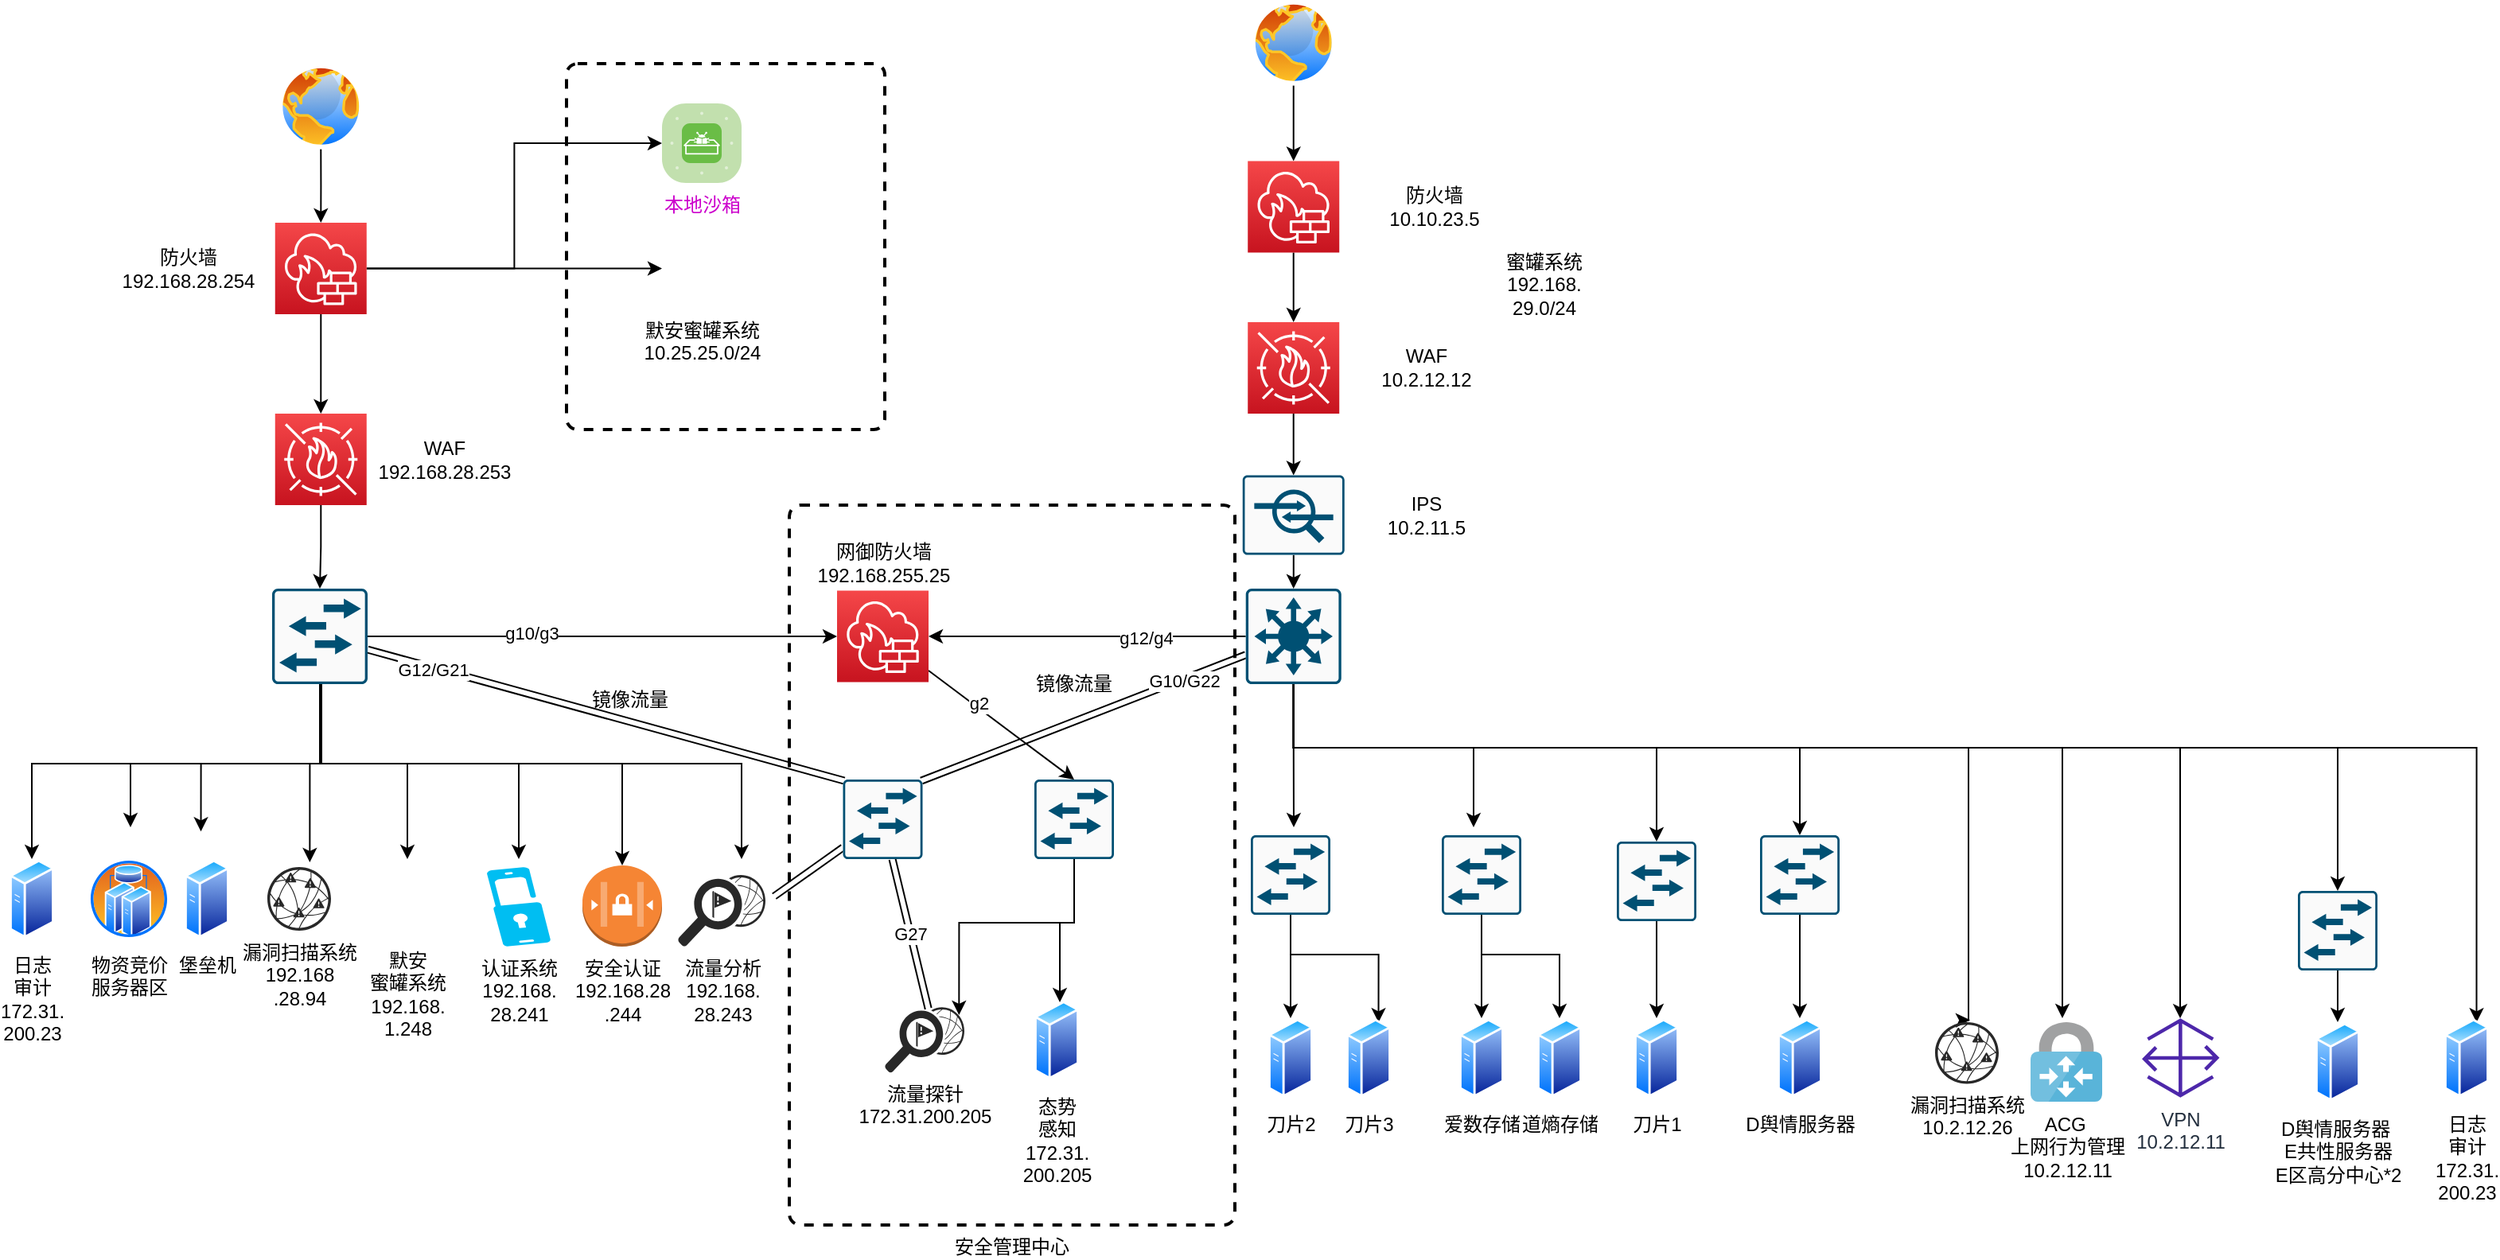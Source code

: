 <mxfile version="18.0.4" type="github">
  <diagram id="ZX8yhaNnNXxilhw2MOw4" name="第 1 页">
    <mxGraphModel dx="2382" dy="514" grid="1" gridSize="10" guides="1" tooltips="1" connect="1" arrows="1" fold="1" page="1" pageScale="1" pageWidth="1600" pageHeight="1200" math="0" shadow="0">
      <root>
        <mxCell id="0" />
        <mxCell id="1" parent="0" />
        <mxCell id="Z4pOC3aOLgc-PfVEDw18-8" value="" style="rounded=1;whiteSpace=wrap;html=1;absoluteArcSize=1;arcSize=14;strokeWidth=2;dashed=1;" parent="1" vertex="1">
          <mxGeometry x="310" y="40" width="200" height="230" as="geometry" />
        </mxCell>
        <mxCell id="oTXSzUvUBLDFdM7t8Bs3-25" value="镜像流量" style="whiteSpace=wrap;html=1;strokeColor=none;" parent="1" vertex="1">
          <mxGeometry x="290" y="410" width="120" height="60" as="geometry" />
        </mxCell>
        <mxCell id="oTXSzUvUBLDFdM7t8Bs3-48" value="安全管理中心" style="rounded=1;whiteSpace=wrap;html=1;absoluteArcSize=1;arcSize=14;strokeWidth=2;dashed=1;labelPosition=center;verticalLabelPosition=bottom;align=center;verticalAlign=top;" parent="1" vertex="1">
          <mxGeometry x="450" y="317.5" width="280" height="452.5" as="geometry" />
        </mxCell>
        <mxCell id="oTXSzUvUBLDFdM7t8Bs3-30" value="镜像流量" style="whiteSpace=wrap;html=1;strokeColor=none;" parent="1" vertex="1">
          <mxGeometry x="569" y="400" width="120" height="60" as="geometry" />
        </mxCell>
        <mxCell id="gMw5jwMjPF3woyE22f8x-15" style="edgeStyle=orthogonalEdgeStyle;rounded=0;orthogonalLoop=1;jettySize=auto;html=1;entryX=0.5;entryY=0;entryDx=0;entryDy=0;entryPerimeter=0;" parent="1" source="2Q-zk8KCzV1s33aKpGmj-2" target="2Q-zk8KCzV1s33aKpGmj-9" edge="1">
          <mxGeometry relative="1" as="geometry" />
        </mxCell>
        <mxCell id="2Q-zk8KCzV1s33aKpGmj-2" value="" style="aspect=fixed;perimeter=ellipsePerimeter;html=1;align=center;shadow=0;dashed=0;spacingTop=3;image;image=img/lib/active_directory/internet_globe.svg;" parent="1" vertex="1">
          <mxGeometry x="128.76" y="40" width="53.75" height="53.75" as="geometry" />
        </mxCell>
        <mxCell id="gMw5jwMjPF3woyE22f8x-16" style="edgeStyle=orthogonalEdgeStyle;rounded=0;orthogonalLoop=1;jettySize=auto;html=1;entryX=0.5;entryY=0;entryDx=0;entryDy=0;entryPerimeter=0;" parent="1" source="2Q-zk8KCzV1s33aKpGmj-9" target="2Q-zk8KCzV1s33aKpGmj-10" edge="1">
          <mxGeometry relative="1" as="geometry" />
        </mxCell>
        <mxCell id="Z4pOC3aOLgc-PfVEDw18-13" style="edgeStyle=orthogonalEdgeStyle;rounded=0;orthogonalLoop=1;jettySize=auto;html=1;" parent="1" source="2Q-zk8KCzV1s33aKpGmj-9" target="Z4pOC3aOLgc-PfVEDw18-3" edge="1">
          <mxGeometry relative="1" as="geometry" />
        </mxCell>
        <mxCell id="Z4pOC3aOLgc-PfVEDw18-14" style="edgeStyle=orthogonalEdgeStyle;rounded=0;orthogonalLoop=1;jettySize=auto;html=1;entryX=0;entryY=0.5;entryDx=0;entryDy=0;entryPerimeter=0;" parent="1" source="2Q-zk8KCzV1s33aKpGmj-9" target="Z4pOC3aOLgc-PfVEDw18-10" edge="1">
          <mxGeometry relative="1" as="geometry" />
        </mxCell>
        <mxCell id="2Q-zk8KCzV1s33aKpGmj-9" value="" style="sketch=0;points=[[0,0,0],[0.25,0,0],[0.5,0,0],[0.75,0,0],[1,0,0],[0,1,0],[0.25,1,0],[0.5,1,0],[0.75,1,0],[1,1,0],[0,0.25,0],[0,0.5,0],[0,0.75,0],[1,0.25,0],[1,0.5,0],[1,0.75,0]];outlineConnect=0;fontColor=#232F3E;gradientColor=#F54749;gradientDirection=north;fillColor=#C7131F;strokeColor=#ffffff;dashed=0;verticalLabelPosition=bottom;verticalAlign=top;align=center;html=1;fontSize=12;fontStyle=0;aspect=fixed;shape=mxgraph.aws4.resourceIcon;resIcon=mxgraph.aws4.network_firewall;" parent="1" vertex="1">
          <mxGeometry x="126.88" y="140" width="57.5" height="57.5" as="geometry" />
        </mxCell>
        <mxCell id="gMw5jwMjPF3woyE22f8x-17" style="edgeStyle=orthogonalEdgeStyle;rounded=0;orthogonalLoop=1;jettySize=auto;html=1;entryX=0.5;entryY=0;entryDx=0;entryDy=0;entryPerimeter=0;" parent="1" source="2Q-zk8KCzV1s33aKpGmj-10" target="2Q-zk8KCzV1s33aKpGmj-13" edge="1">
          <mxGeometry relative="1" as="geometry" />
        </mxCell>
        <mxCell id="2Q-zk8KCzV1s33aKpGmj-10" value="" style="sketch=0;points=[[0,0,0],[0.25,0,0],[0.5,0,0],[0.75,0,0],[1,0,0],[0,1,0],[0.25,1,0],[0.5,1,0],[0.75,1,0],[1,1,0],[0,0.25,0],[0,0.5,0],[0,0.75,0],[1,0.25,0],[1,0.5,0],[1,0.75,0]];outlineConnect=0;fontColor=#232F3E;gradientColor=#F54749;gradientDirection=north;fillColor=#C7131F;strokeColor=#ffffff;dashed=0;verticalLabelPosition=bottom;verticalAlign=top;align=center;html=1;fontSize=12;fontStyle=0;aspect=fixed;shape=mxgraph.aws4.resourceIcon;resIcon=mxgraph.aws4.waf;" parent="1" vertex="1">
          <mxGeometry x="126.88" y="260" width="57.5" height="57.5" as="geometry" />
        </mxCell>
        <mxCell id="gMw5jwMjPF3woyE22f8x-5" style="edgeStyle=orthogonalEdgeStyle;rounded=0;orthogonalLoop=1;jettySize=auto;html=1;entryX=0.5;entryY=0;entryDx=0;entryDy=0;" parent="1" source="2Q-zk8KCzV1s33aKpGmj-13" edge="1">
          <mxGeometry relative="1" as="geometry">
            <mxPoint x="36" y="520" as="targetPoint" />
            <Array as="points">
              <mxPoint x="156" y="480" />
              <mxPoint x="36" y="480" />
            </Array>
          </mxGeometry>
        </mxCell>
        <mxCell id="EU2Kg7gf18HE6iBckguK-9" style="edgeStyle=orthogonalEdgeStyle;rounded=0;orthogonalLoop=1;jettySize=auto;html=1;entryX=0;entryY=0.5;entryDx=0;entryDy=0;entryPerimeter=0;" parent="1" source="2Q-zk8KCzV1s33aKpGmj-13" target="EU2Kg7gf18HE6iBckguK-11" edge="1">
          <mxGeometry relative="1" as="geometry">
            <mxPoint x="430" y="400" as="targetPoint" />
          </mxGeometry>
        </mxCell>
        <mxCell id="oTXSzUvUBLDFdM7t8Bs3-54" value="g10/g3" style="edgeLabel;html=1;align=center;verticalAlign=middle;resizable=0;points=[];" parent="EU2Kg7gf18HE6iBckguK-9" vertex="1" connectable="0">
          <mxGeometry x="-0.302" y="2" relative="1" as="geometry">
            <mxPoint as="offset" />
          </mxGeometry>
        </mxCell>
        <mxCell id="oTXSzUvUBLDFdM7t8Bs3-10" style="edgeStyle=orthogonalEdgeStyle;rounded=0;orthogonalLoop=1;jettySize=auto;html=1;entryX=0.75;entryY=0;entryDx=0;entryDy=0;" parent="1" source="2Q-zk8KCzV1s33aKpGmj-13" edge="1">
          <mxGeometry relative="1" as="geometry">
            <Array as="points">
              <mxPoint x="155" y="480" />
              <mxPoint x="80" y="480" />
            </Array>
            <mxPoint x="80.261" y="522.639" as="targetPoint" />
          </mxGeometry>
        </mxCell>
        <mxCell id="oTXSzUvUBLDFdM7t8Bs3-21" style="edgeStyle=none;shape=link;rounded=0;orthogonalLoop=1;jettySize=auto;html=1;entryX=0.015;entryY=0.015;entryDx=0;entryDy=0;entryPerimeter=0;" parent="1" source="2Q-zk8KCzV1s33aKpGmj-13" target="13rWM7pPrlCknDEm0_fz-1" edge="1">
          <mxGeometry relative="1" as="geometry" />
        </mxCell>
        <mxCell id="u5QoAI7vO4VQ-FHFXRWy-3" value="G12/G21" style="edgeLabel;html=1;align=center;verticalAlign=middle;resizable=0;points=[];" parent="oTXSzUvUBLDFdM7t8Bs3-21" vertex="1" connectable="0">
          <mxGeometry x="-0.725" y="-1" relative="1" as="geometry">
            <mxPoint as="offset" />
          </mxGeometry>
        </mxCell>
        <mxCell id="MsehG5QrupmeM2rRyDjq-10" style="edgeStyle=orthogonalEdgeStyle;rounded=0;orthogonalLoop=1;jettySize=auto;html=1;entryX=0.667;entryY=-0.075;entryDx=0;entryDy=0;entryPerimeter=0;" parent="1" source="2Q-zk8KCzV1s33aKpGmj-13" target="2Q-zk8KCzV1s33aKpGmj-20" edge="1">
          <mxGeometry relative="1" as="geometry">
            <Array as="points">
              <mxPoint x="155" y="480" />
              <mxPoint x="149" y="480" />
            </Array>
          </mxGeometry>
        </mxCell>
        <mxCell id="MsehG5QrupmeM2rRyDjq-11" style="edgeStyle=orthogonalEdgeStyle;rounded=0;orthogonalLoop=1;jettySize=auto;html=1;entryX=0.5;entryY=0;entryDx=0;entryDy=0;" parent="1" source="2Q-zk8KCzV1s33aKpGmj-13" target="Z4pOC3aOLgc-PfVEDw18-2" edge="1">
          <mxGeometry relative="1" as="geometry">
            <Array as="points">
              <mxPoint x="155" y="480" />
              <mxPoint x="210" y="480" />
            </Array>
          </mxGeometry>
        </mxCell>
        <mxCell id="MsehG5QrupmeM2rRyDjq-12" style="edgeStyle=orthogonalEdgeStyle;rounded=0;orthogonalLoop=1;jettySize=auto;html=1;" parent="1" source="2Q-zk8KCzV1s33aKpGmj-13" edge="1">
          <mxGeometry relative="1" as="geometry">
            <mxPoint x="280" y="540" as="targetPoint" />
            <Array as="points">
              <mxPoint x="155" y="480" />
              <mxPoint x="280" y="480" />
            </Array>
          </mxGeometry>
        </mxCell>
        <mxCell id="MsehG5QrupmeM2rRyDjq-21" style="edgeStyle=orthogonalEdgeStyle;rounded=0;orthogonalLoop=1;jettySize=auto;html=1;" parent="1" source="2Q-zk8KCzV1s33aKpGmj-13" target="MsehG5QrupmeM2rRyDjq-20" edge="1">
          <mxGeometry relative="1" as="geometry">
            <Array as="points">
              <mxPoint x="155" y="480" />
              <mxPoint x="345" y="480" />
            </Array>
          </mxGeometry>
        </mxCell>
        <mxCell id="MsehG5QrupmeM2rRyDjq-22" style="edgeStyle=orthogonalEdgeStyle;rounded=0;orthogonalLoop=1;jettySize=auto;html=1;" parent="1" source="2Q-zk8KCzV1s33aKpGmj-13" edge="1">
          <mxGeometry relative="1" as="geometry">
            <mxPoint x="420" y="540" as="targetPoint" />
            <Array as="points">
              <mxPoint x="155" y="480" />
              <mxPoint x="420" y="480" />
            </Array>
          </mxGeometry>
        </mxCell>
        <mxCell id="dpcdyzjBjHDODNIJS7OS-2" style="edgeStyle=orthogonalEdgeStyle;rounded=0;orthogonalLoop=1;jettySize=auto;html=1;entryX=0.5;entryY=0;entryDx=0;entryDy=0;" edge="1" parent="1" source="2Q-zk8KCzV1s33aKpGmj-13" target="dpcdyzjBjHDODNIJS7OS-1">
          <mxGeometry relative="1" as="geometry">
            <Array as="points">
              <mxPoint x="155" y="480" />
              <mxPoint x="-26" y="480" />
            </Array>
          </mxGeometry>
        </mxCell>
        <mxCell id="2Q-zk8KCzV1s33aKpGmj-13" value="" style="sketch=0;points=[[0.015,0.015,0],[0.985,0.015,0],[0.985,0.985,0],[0.015,0.985,0],[0.25,0,0],[0.5,0,0],[0.75,0,0],[1,0.25,0],[1,0.5,0],[1,0.75,0],[0.75,1,0],[0.5,1,0],[0.25,1,0],[0,0.75,0],[0,0.5,0],[0,0.25,0]];verticalLabelPosition=bottom;html=1;verticalAlign=top;aspect=fixed;align=center;pointerEvents=1;shape=mxgraph.cisco19.rect;prIcon=l2_switch;fillColor=#FAFAFA;strokeColor=#005073;" parent="1" vertex="1">
          <mxGeometry x="125" y="370" width="60" height="60" as="geometry" />
        </mxCell>
        <mxCell id="2Q-zk8KCzV1s33aKpGmj-19" value="堡垒机" style="aspect=fixed;perimeter=ellipsePerimeter;html=1;align=center;shadow=0;dashed=0;spacingTop=3;image;image=img/lib/active_directory/generic_server.svg;" parent="1" vertex="1">
          <mxGeometry x="70" y="540" width="28.0" height="50" as="geometry" />
        </mxCell>
        <mxCell id="2Q-zk8KCzV1s33aKpGmj-20" value="漏洞扫描系统&lt;br&gt;192.168&lt;br&gt;.28.94" style="verticalLabelPosition=bottom;sketch=0;html=1;fillColor=#282828;strokeColor=none;verticalAlign=top;pointerEvents=1;align=center;shape=mxgraph.cisco_safe.security_icons.vulnerability_management;" parent="1" vertex="1">
          <mxGeometry x="122" y="545" width="40" height="40" as="geometry" />
        </mxCell>
        <mxCell id="gMw5jwMjPF3woyE22f8x-10" value="认证系统&lt;br&gt;192.168.&lt;br&gt;28.241" style="verticalLabelPosition=bottom;html=1;verticalAlign=top;align=center;strokeColor=none;fillColor=#00BEF2;shape=mxgraph.azure.multi_factor_authentication;pointerEvents=1;dashed=1;" parent="1" vertex="1">
          <mxGeometry x="260" y="545" width="40" height="50" as="geometry" />
        </mxCell>
        <mxCell id="gMw5jwMjPF3woyE22f8x-22" style="edgeStyle=orthogonalEdgeStyle;rounded=0;orthogonalLoop=1;jettySize=auto;html=1;entryX=0.5;entryY=0;entryDx=0;entryDy=0;entryPerimeter=0;" parent="1" source="gMw5jwMjPF3woyE22f8x-18" target="gMw5jwMjPF3woyE22f8x-20" edge="1">
          <mxGeometry relative="1" as="geometry" />
        </mxCell>
        <mxCell id="gMw5jwMjPF3woyE22f8x-18" value="" style="aspect=fixed;perimeter=ellipsePerimeter;html=1;align=center;shadow=0;dashed=0;spacingTop=3;image;image=img/lib/active_directory/internet_globe.svg;" parent="1" vertex="1">
          <mxGeometry x="739.99" width="53.75" height="53.75" as="geometry" />
        </mxCell>
        <mxCell id="gMw5jwMjPF3woyE22f8x-26" style="edgeStyle=orthogonalEdgeStyle;rounded=0;orthogonalLoop=1;jettySize=auto;html=1;entryX=0.5;entryY=0;entryDx=0;entryDy=0;entryPerimeter=0;" parent="1" source="gMw5jwMjPF3woyE22f8x-20" target="gMw5jwMjPF3woyE22f8x-24" edge="1">
          <mxGeometry relative="1" as="geometry" />
        </mxCell>
        <mxCell id="gMw5jwMjPF3woyE22f8x-20" value="" style="sketch=0;points=[[0,0,0],[0.25,0,0],[0.5,0,0],[0.75,0,0],[1,0,0],[0,1,0],[0.25,1,0],[0.5,1,0],[0.75,1,0],[1,1,0],[0,0.25,0],[0,0.5,0],[0,0.75,0],[1,0.25,0],[1,0.5,0],[1,0.75,0]];outlineConnect=0;fontColor=#232F3E;gradientColor=#F54749;gradientDirection=north;fillColor=#C7131F;strokeColor=#ffffff;dashed=0;verticalLabelPosition=bottom;verticalAlign=top;align=center;html=1;fontSize=12;fontStyle=0;aspect=fixed;shape=mxgraph.aws4.resourceIcon;resIcon=mxgraph.aws4.network_firewall;" parent="1" vertex="1">
          <mxGeometry x="738.12" y="101.25" width="57.5" height="57.5" as="geometry" />
        </mxCell>
        <mxCell id="hgpC8nqp8QzCfsn8Xtke-10" style="edgeStyle=orthogonalEdgeStyle;rounded=0;orthogonalLoop=1;jettySize=auto;html=1;entryX=0.5;entryY=0;entryDx=0;entryDy=0;entryPerimeter=0;" parent="1" source="gMw5jwMjPF3woyE22f8x-24" target="hgpC8nqp8QzCfsn8Xtke-9" edge="1">
          <mxGeometry relative="1" as="geometry" />
        </mxCell>
        <mxCell id="gMw5jwMjPF3woyE22f8x-24" value="" style="sketch=0;points=[[0,0,0],[0.25,0,0],[0.5,0,0],[0.75,0,0],[1,0,0],[0,1,0],[0.25,1,0],[0.5,1,0],[0.75,1,0],[1,1,0],[0,0.25,0],[0,0.5,0],[0,0.75,0],[1,0.25,0],[1,0.5,0],[1,0.75,0]];outlineConnect=0;fontColor=#232F3E;gradientColor=#F54749;gradientDirection=north;fillColor=#C7131F;strokeColor=#ffffff;dashed=0;verticalLabelPosition=bottom;verticalAlign=top;align=center;html=1;fontSize=12;fontStyle=0;aspect=fixed;shape=mxgraph.aws4.resourceIcon;resIcon=mxgraph.aws4.waf;" parent="1" vertex="1">
          <mxGeometry x="738.12" y="202.5" width="57.5" height="57.5" as="geometry" />
        </mxCell>
        <mxCell id="gMw5jwMjPF3woyE22f8x-32" style="edgeStyle=orthogonalEdgeStyle;rounded=0;orthogonalLoop=1;jettySize=auto;html=1;" parent="1" source="gMw5jwMjPF3woyE22f8x-27" edge="1">
          <mxGeometry relative="1" as="geometry">
            <mxPoint x="767" y="520" as="targetPoint" />
          </mxGeometry>
        </mxCell>
        <mxCell id="gMw5jwMjPF3woyE22f8x-33" style="edgeStyle=orthogonalEdgeStyle;rounded=0;orthogonalLoop=1;jettySize=auto;html=1;" parent="1" source="gMw5jwMjPF3woyE22f8x-27" edge="1">
          <mxGeometry relative="1" as="geometry">
            <mxPoint x="880" y="520" as="targetPoint" />
            <Array as="points">
              <mxPoint x="767" y="470" />
              <mxPoint x="880" y="470" />
              <mxPoint x="880" y="510" />
            </Array>
          </mxGeometry>
        </mxCell>
        <mxCell id="EU2Kg7gf18HE6iBckguK-12" style="edgeStyle=orthogonalEdgeStyle;rounded=0;orthogonalLoop=1;jettySize=auto;html=1;entryX=1;entryY=0.5;entryDx=0;entryDy=0;entryPerimeter=0;" parent="1" source="gMw5jwMjPF3woyE22f8x-27" target="EU2Kg7gf18HE6iBckguK-11" edge="1">
          <mxGeometry relative="1" as="geometry" />
        </mxCell>
        <mxCell id="oTXSzUvUBLDFdM7t8Bs3-55" value="g12/g4" style="edgeLabel;html=1;align=center;verticalAlign=middle;resizable=0;points=[];" parent="EU2Kg7gf18HE6iBckguK-12" vertex="1" connectable="0">
          <mxGeometry x="-0.369" y="1" relative="1" as="geometry">
            <mxPoint as="offset" />
          </mxGeometry>
        </mxCell>
        <mxCell id="O-SSJbPMSqY0MZrWfvN3-11" style="edgeStyle=orthogonalEdgeStyle;rounded=0;orthogonalLoop=1;jettySize=auto;html=1;entryX=0.5;entryY=0;entryDx=0;entryDy=0;entryPerimeter=0;" parent="1" source="gMw5jwMjPF3woyE22f8x-27" target="gMw5jwMjPF3woyE22f8x-42" edge="1">
          <mxGeometry relative="1" as="geometry">
            <Array as="points">
              <mxPoint x="767" y="470" />
              <mxPoint x="995" y="470" />
            </Array>
          </mxGeometry>
        </mxCell>
        <mxCell id="O-SSJbPMSqY0MZrWfvN3-12" style="edgeStyle=orthogonalEdgeStyle;rounded=0;orthogonalLoop=1;jettySize=auto;html=1;entryX=0.5;entryY=0;entryDx=0;entryDy=0;entryPerimeter=0;" parent="1" source="gMw5jwMjPF3woyE22f8x-27" target="gMw5jwMjPF3woyE22f8x-41" edge="1">
          <mxGeometry relative="1" as="geometry">
            <Array as="points">
              <mxPoint x="767" y="470" />
              <mxPoint x="1085" y="470" />
            </Array>
          </mxGeometry>
        </mxCell>
        <mxCell id="oTXSzUvUBLDFdM7t8Bs3-2" style="edgeStyle=orthogonalEdgeStyle;rounded=0;orthogonalLoop=1;jettySize=auto;html=1;entryX=0.55;entryY=-0.034;entryDx=0;entryDy=0;entryPerimeter=0;" parent="1" source="gMw5jwMjPF3woyE22f8x-27" target="hgpC8nqp8QzCfsn8Xtke-13" edge="1">
          <mxGeometry relative="1" as="geometry">
            <mxPoint x="1191" y="620" as="targetPoint" />
            <Array as="points">
              <mxPoint x="767" y="470" />
              <mxPoint x="1191" y="470" />
            </Array>
          </mxGeometry>
        </mxCell>
        <mxCell id="oTXSzUvUBLDFdM7t8Bs3-6" style="edgeStyle=orthogonalEdgeStyle;rounded=0;orthogonalLoop=1;jettySize=auto;html=1;" parent="1" source="gMw5jwMjPF3woyE22f8x-27" edge="1">
          <mxGeometry relative="1" as="geometry">
            <mxPoint x="1250" y="640" as="targetPoint" />
            <Array as="points">
              <mxPoint x="767" y="470" />
              <mxPoint x="1250" y="470" />
            </Array>
          </mxGeometry>
        </mxCell>
        <mxCell id="oTXSzUvUBLDFdM7t8Bs3-8" style="edgeStyle=orthogonalEdgeStyle;rounded=0;orthogonalLoop=1;jettySize=auto;html=1;" parent="1" source="gMw5jwMjPF3woyE22f8x-27" target="oTXSzUvUBLDFdM7t8Bs3-7" edge="1">
          <mxGeometry relative="1" as="geometry">
            <Array as="points">
              <mxPoint x="767" y="470" />
              <mxPoint x="1324" y="470" />
            </Array>
          </mxGeometry>
        </mxCell>
        <mxCell id="oTXSzUvUBLDFdM7t8Bs3-22" style="edgeStyle=none;shape=link;rounded=0;orthogonalLoop=1;jettySize=auto;html=1;entryX=0.985;entryY=0.015;entryDx=0;entryDy=0;entryPerimeter=0;" parent="1" source="gMw5jwMjPF3woyE22f8x-27" target="13rWM7pPrlCknDEm0_fz-1" edge="1">
          <mxGeometry relative="1" as="geometry" />
        </mxCell>
        <mxCell id="u5QoAI7vO4VQ-FHFXRWy-4" value="G10/G22" style="edgeLabel;html=1;align=center;verticalAlign=middle;resizable=0;points=[];" parent="oTXSzUvUBLDFdM7t8Bs3-22" vertex="1" connectable="0">
          <mxGeometry x="-0.617" y="1" relative="1" as="geometry">
            <mxPoint as="offset" />
          </mxGeometry>
        </mxCell>
        <mxCell id="u5QoAI7vO4VQ-FHFXRWy-1" style="edgeStyle=orthogonalEdgeStyle;rounded=0;orthogonalLoop=1;jettySize=auto;html=1;entryX=0.5;entryY=0;entryDx=0;entryDy=0;entryPerimeter=0;" parent="1" source="gMw5jwMjPF3woyE22f8x-27" target="gMw5jwMjPF3woyE22f8x-38" edge="1">
          <mxGeometry relative="1" as="geometry">
            <Array as="points">
              <mxPoint x="767" y="470" />
              <mxPoint x="1423" y="470" />
            </Array>
          </mxGeometry>
        </mxCell>
        <mxCell id="dpcdyzjBjHDODNIJS7OS-4" style="edgeStyle=orthogonalEdgeStyle;rounded=0;orthogonalLoop=1;jettySize=auto;html=1;entryX=0.75;entryY=0;entryDx=0;entryDy=0;" edge="1" parent="1" source="gMw5jwMjPF3woyE22f8x-27" target="dpcdyzjBjHDODNIJS7OS-3">
          <mxGeometry relative="1" as="geometry">
            <Array as="points">
              <mxPoint x="767" y="470" />
              <mxPoint x="1510" y="470" />
            </Array>
          </mxGeometry>
        </mxCell>
        <mxCell id="gMw5jwMjPF3woyE22f8x-27" value="" style="sketch=0;points=[[0.015,0.015,0],[0.985,0.015,0],[0.985,0.985,0],[0.015,0.985,0],[0.25,0,0],[0.5,0,0],[0.75,0,0],[1,0.25,0],[1,0.5,0],[1,0.75,0],[0.75,1,0],[0.5,1,0],[0.25,1,0],[0,0.75,0],[0,0.5,0],[0,0.25,0]];verticalLabelPosition=bottom;html=1;verticalAlign=top;aspect=fixed;align=center;pointerEvents=1;shape=mxgraph.cisco19.rect;prIcon=l3_switch;fillColor=#FAFAFA;strokeColor=#005073;dashed=1;" parent="1" vertex="1">
          <mxGeometry x="736.87" y="370" width="60" height="60" as="geometry" />
        </mxCell>
        <mxCell id="u5QoAI7vO4VQ-FHFXRWy-2" style="edgeStyle=orthogonalEdgeStyle;rounded=0;orthogonalLoop=1;jettySize=auto;html=1;entryX=0.5;entryY=0;entryDx=0;entryDy=0;" parent="1" source="gMw5jwMjPF3woyE22f8x-38" target="EU2Kg7gf18HE6iBckguK-5" edge="1">
          <mxGeometry relative="1" as="geometry" />
        </mxCell>
        <mxCell id="gMw5jwMjPF3woyE22f8x-38" value="" style="sketch=0;points=[[0.015,0.015,0],[0.985,0.015,0],[0.985,0.985,0],[0.015,0.985,0],[0.25,0,0],[0.5,0,0],[0.75,0,0],[1,0.25,0],[1,0.5,0],[1,0.75,0],[0.75,1,0],[0.5,1,0],[0.25,1,0],[0,0.75,0],[0,0.5,0],[0,0.25,0]];verticalLabelPosition=bottom;html=1;verticalAlign=top;aspect=fixed;align=center;pointerEvents=1;shape=mxgraph.cisco19.rect;prIcon=l2_switch;fillColor=#FAFAFA;strokeColor=#005073;dashed=1;" parent="1" vertex="1">
          <mxGeometry x="1398" y="560" width="50" height="50" as="geometry" />
        </mxCell>
        <mxCell id="O-SSJbPMSqY0MZrWfvN3-5" style="edgeStyle=orthogonalEdgeStyle;rounded=0;orthogonalLoop=1;jettySize=auto;html=1;entryX=0.75;entryY=0;entryDx=0;entryDy=0;" parent="1" source="gMw5jwMjPF3woyE22f8x-39" target="EU2Kg7gf18HE6iBckguK-4" edge="1">
          <mxGeometry relative="1" as="geometry">
            <Array as="points">
              <mxPoint x="765" y="600" />
              <mxPoint x="820" y="600" />
            </Array>
          </mxGeometry>
        </mxCell>
        <mxCell id="O-SSJbPMSqY0MZrWfvN3-7" style="edgeStyle=orthogonalEdgeStyle;rounded=0;orthogonalLoop=1;jettySize=auto;html=1;entryX=0.5;entryY=0;entryDx=0;entryDy=0;" parent="1" source="gMw5jwMjPF3woyE22f8x-39" target="EU2Kg7gf18HE6iBckguK-6" edge="1">
          <mxGeometry relative="1" as="geometry" />
        </mxCell>
        <mxCell id="gMw5jwMjPF3woyE22f8x-39" value="" style="sketch=0;points=[[0.015,0.015,0],[0.985,0.015,0],[0.985,0.985,0],[0.015,0.985,0],[0.25,0,0],[0.5,0,0],[0.75,0,0],[1,0.25,0],[1,0.5,0],[1,0.75,0],[0.75,1,0],[0.5,1,0],[0.25,1,0],[0,0.75,0],[0,0.5,0],[0,0.25,0]];verticalLabelPosition=bottom;html=1;verticalAlign=top;aspect=fixed;align=center;pointerEvents=1;shape=mxgraph.cisco19.rect;prIcon=l2_switch;fillColor=#FAFAFA;strokeColor=#005073;dashed=1;" parent="1" vertex="1">
          <mxGeometry x="740" y="525" width="50" height="50" as="geometry" />
        </mxCell>
        <mxCell id="gMw5jwMjPF3woyE22f8x-50" style="edgeStyle=orthogonalEdgeStyle;rounded=0;orthogonalLoop=1;jettySize=auto;html=1;entryX=0.5;entryY=0;entryDx=0;entryDy=0;" parent="1" source="gMw5jwMjPF3woyE22f8x-40" target="EU2Kg7gf18HE6iBckguK-7" edge="1">
          <mxGeometry relative="1" as="geometry">
            <mxPoint x="885" y="630" as="targetPoint" />
          </mxGeometry>
        </mxCell>
        <mxCell id="O-SSJbPMSqY0MZrWfvN3-8" style="edgeStyle=orthogonalEdgeStyle;rounded=0;orthogonalLoop=1;jettySize=auto;html=1;entryX=0.5;entryY=0;entryDx=0;entryDy=0;" parent="1" source="gMw5jwMjPF3woyE22f8x-40" target="EU2Kg7gf18HE6iBckguK-3" edge="1">
          <mxGeometry relative="1" as="geometry">
            <Array as="points">
              <mxPoint x="885" y="600" />
              <mxPoint x="934" y="600" />
            </Array>
          </mxGeometry>
        </mxCell>
        <mxCell id="gMw5jwMjPF3woyE22f8x-40" value="" style="sketch=0;points=[[0.015,0.015,0],[0.985,0.015,0],[0.985,0.985,0],[0.015,0.985,0],[0.25,0,0],[0.5,0,0],[0.75,0,0],[1,0.25,0],[1,0.5,0],[1,0.75,0],[0.75,1,0],[0.5,1,0],[0.25,1,0],[0,0.75,0],[0,0.5,0],[0,0.25,0]];verticalLabelPosition=bottom;html=1;verticalAlign=top;aspect=fixed;align=center;pointerEvents=1;shape=mxgraph.cisco19.rect;prIcon=l2_switch;fillColor=#FAFAFA;strokeColor=#005073;dashed=1;" parent="1" vertex="1">
          <mxGeometry x="860" y="525" width="50" height="50" as="geometry" />
        </mxCell>
        <mxCell id="O-SSJbPMSqY0MZrWfvN3-10" style="edgeStyle=orthogonalEdgeStyle;rounded=0;orthogonalLoop=1;jettySize=auto;html=1;entryX=0.5;entryY=0;entryDx=0;entryDy=0;" parent="1" source="gMw5jwMjPF3woyE22f8x-41" target="EU2Kg7gf18HE6iBckguK-1" edge="1">
          <mxGeometry relative="1" as="geometry" />
        </mxCell>
        <mxCell id="gMw5jwMjPF3woyE22f8x-41" value="" style="sketch=0;points=[[0.015,0.015,0],[0.985,0.015,0],[0.985,0.985,0],[0.015,0.985,0],[0.25,0,0],[0.5,0,0],[0.75,0,0],[1,0.25,0],[1,0.5,0],[1,0.75,0],[0.75,1,0],[0.5,1,0],[0.25,1,0],[0,0.75,0],[0,0.5,0],[0,0.25,0]];verticalLabelPosition=bottom;html=1;verticalAlign=top;aspect=fixed;align=center;pointerEvents=1;shape=mxgraph.cisco19.rect;prIcon=l2_switch;fillColor=#FAFAFA;strokeColor=#005073;dashed=1;" parent="1" vertex="1">
          <mxGeometry x="1060" y="525" width="50" height="50" as="geometry" />
        </mxCell>
        <mxCell id="O-SSJbPMSqY0MZrWfvN3-9" style="edgeStyle=orthogonalEdgeStyle;rounded=0;orthogonalLoop=1;jettySize=auto;html=1;entryX=0.5;entryY=0;entryDx=0;entryDy=0;" parent="1" source="gMw5jwMjPF3woyE22f8x-42" target="EU2Kg7gf18HE6iBckguK-8" edge="1">
          <mxGeometry relative="1" as="geometry" />
        </mxCell>
        <mxCell id="gMw5jwMjPF3woyE22f8x-42" value="" style="sketch=0;points=[[0.015,0.015,0],[0.985,0.015,0],[0.985,0.985,0],[0.015,0.985,0],[0.25,0,0],[0.5,0,0],[0.75,0,0],[1,0.25,0],[1,0.5,0],[1,0.75,0],[0.75,1,0],[0.5,1,0],[0.25,1,0],[0,0.75,0],[0,0.5,0],[0,0.25,0]];verticalLabelPosition=bottom;html=1;verticalAlign=top;aspect=fixed;align=center;pointerEvents=1;shape=mxgraph.cisco19.rect;prIcon=l2_switch;fillColor=#FAFAFA;strokeColor=#005073;dashed=1;" parent="1" vertex="1">
          <mxGeometry x="970" y="529" width="50" height="50" as="geometry" />
        </mxCell>
        <mxCell id="EU2Kg7gf18HE6iBckguK-1" value="D舆情服务器" style="aspect=fixed;perimeter=ellipsePerimeter;html=1;align=center;shadow=0;dashed=0;spacingTop=3;image;image=img/lib/active_directory/generic_server.svg;" parent="1" vertex="1">
          <mxGeometry x="1071" y="640" width="28.0" height="50" as="geometry" />
        </mxCell>
        <mxCell id="EU2Kg7gf18HE6iBckguK-3" value="道熵存储" style="aspect=fixed;perimeter=ellipsePerimeter;html=1;align=center;shadow=0;dashed=0;spacingTop=3;image;image=img/lib/active_directory/generic_server.svg;" parent="1" vertex="1">
          <mxGeometry x="920" y="640" width="28.0" height="50" as="geometry" />
        </mxCell>
        <mxCell id="EU2Kg7gf18HE6iBckguK-4" value="刀片3" style="aspect=fixed;perimeter=ellipsePerimeter;html=1;align=center;shadow=0;dashed=0;spacingTop=3;image;image=img/lib/active_directory/generic_server.svg;" parent="1" vertex="1">
          <mxGeometry x="800" y="640" width="28.0" height="50" as="geometry" />
        </mxCell>
        <mxCell id="EU2Kg7gf18HE6iBckguK-5" value="D舆情服务器&amp;nbsp;&lt;br&gt;E共性服务器&lt;br&gt;E区高分中心*2" style="aspect=fixed;perimeter=ellipsePerimeter;html=1;align=center;shadow=0;dashed=0;spacingTop=3;image;image=img/lib/active_directory/generic_server.svg;" parent="1" vertex="1">
          <mxGeometry x="1409" y="642.5" width="28.0" height="50" as="geometry" />
        </mxCell>
        <mxCell id="EU2Kg7gf18HE6iBckguK-6" value="刀片2" style="aspect=fixed;perimeter=ellipsePerimeter;html=1;align=center;shadow=0;dashed=0;spacingTop=3;image;image=img/lib/active_directory/generic_server.svg;" parent="1" vertex="1">
          <mxGeometry x="751" y="640" width="28.0" height="50" as="geometry" />
        </mxCell>
        <mxCell id="EU2Kg7gf18HE6iBckguK-7" value="爱数存储" style="aspect=fixed;perimeter=ellipsePerimeter;html=1;align=center;shadow=0;dashed=0;spacingTop=3;image;image=img/lib/active_directory/generic_server.svg;" parent="1" vertex="1">
          <mxGeometry x="871" y="640" width="28.0" height="50" as="geometry" />
        </mxCell>
        <mxCell id="EU2Kg7gf18HE6iBckguK-8" value="刀片1" style="aspect=fixed;perimeter=ellipsePerimeter;html=1;align=center;shadow=0;dashed=0;spacingTop=3;image;image=img/lib/active_directory/generic_server.svg;" parent="1" vertex="1">
          <mxGeometry x="981" y="640" width="28.0" height="50" as="geometry" />
        </mxCell>
        <mxCell id="oTXSzUvUBLDFdM7t8Bs3-24" style="rounded=0;orthogonalLoop=1;jettySize=auto;html=1;entryX=0.5;entryY=0;entryDx=0;entryDy=0;entryPerimeter=0;" parent="1" source="EU2Kg7gf18HE6iBckguK-11" target="13rWM7pPrlCknDEm0_fz-2" edge="1">
          <mxGeometry relative="1" as="geometry" />
        </mxCell>
        <mxCell id="oTXSzUvUBLDFdM7t8Bs3-56" value="g2" style="edgeLabel;html=1;align=center;verticalAlign=middle;resizable=0;points=[];" parent="oTXSzUvUBLDFdM7t8Bs3-24" vertex="1" connectable="0">
          <mxGeometry x="-0.356" y="2" relative="1" as="geometry">
            <mxPoint as="offset" />
          </mxGeometry>
        </mxCell>
        <mxCell id="EU2Kg7gf18HE6iBckguK-11" value="" style="sketch=0;points=[[0,0,0],[0.25,0,0],[0.5,0,0],[0.75,0,0],[1,0,0],[0,1,0],[0.25,1,0],[0.5,1,0],[0.75,1,0],[1,1,0],[0,0.25,0],[0,0.5,0],[0,0.75,0],[1,0.25,0],[1,0.5,0],[1,0.75,0]];outlineConnect=0;fontColor=#232F3E;gradientColor=#F54749;gradientDirection=north;fillColor=#C7131F;strokeColor=#ffffff;dashed=0;verticalLabelPosition=bottom;verticalAlign=top;align=center;html=1;fontSize=12;fontStyle=0;aspect=fixed;shape=mxgraph.aws4.resourceIcon;resIcon=mxgraph.aws4.network_firewall;" parent="1" vertex="1">
          <mxGeometry x="480" y="371.25" width="57.5" height="57.5" as="geometry" />
        </mxCell>
        <mxCell id="MsehG5QrupmeM2rRyDjq-3" value="G27" style="rounded=0;orthogonalLoop=1;jettySize=auto;html=1;entryX=0.547;entryY=0.021;entryDx=0;entryDy=0;entryPerimeter=0;shape=link;" parent="1" source="13rWM7pPrlCknDEm0_fz-1" target="hgpC8nqp8QzCfsn8Xtke-16" edge="1">
          <mxGeometry relative="1" as="geometry" />
        </mxCell>
        <mxCell id="MsehG5QrupmeM2rRyDjq-16" style="rounded=0;orthogonalLoop=1;jettySize=auto;html=1;entryX=1.1;entryY=0.297;entryDx=0;entryDy=0;entryPerimeter=0;shape=link;" parent="1" source="13rWM7pPrlCknDEm0_fz-1" target="MsehG5QrupmeM2rRyDjq-9" edge="1">
          <mxGeometry relative="1" as="geometry" />
        </mxCell>
        <mxCell id="13rWM7pPrlCknDEm0_fz-1" value="" style="sketch=0;points=[[0.015,0.015,0],[0.985,0.015,0],[0.985,0.985,0],[0.015,0.985,0],[0.25,0,0],[0.5,0,0],[0.75,0,0],[1,0.25,0],[1,0.5,0],[1,0.75,0],[0.75,1,0],[0.5,1,0],[0.25,1,0],[0,0.75,0],[0,0.5,0],[0,0.25,0]];verticalLabelPosition=bottom;html=1;verticalAlign=top;aspect=fixed;align=center;pointerEvents=1;shape=mxgraph.cisco19.rect;prIcon=l2_switch;fillColor=#FAFAFA;strokeColor=#005073;dashed=1;" parent="1" vertex="1">
          <mxGeometry x="483.75" y="490" width="50" height="50" as="geometry" />
        </mxCell>
        <mxCell id="oTXSzUvUBLDFdM7t8Bs3-38" style="edgeStyle=orthogonalEdgeStyle;rounded=0;orthogonalLoop=1;jettySize=auto;html=1;" parent="1" source="13rWM7pPrlCknDEm0_fz-2" edge="1">
          <mxGeometry relative="1" as="geometry">
            <mxPoint x="620" y="630" as="targetPoint" />
            <Array as="points">
              <mxPoint x="629" y="580" />
              <mxPoint x="620" y="580" />
              <mxPoint x="620" y="630" />
            </Array>
          </mxGeometry>
        </mxCell>
        <mxCell id="MsehG5QrupmeM2rRyDjq-4" style="edgeStyle=orthogonalEdgeStyle;rounded=0;orthogonalLoop=1;jettySize=auto;html=1;entryX=0.933;entryY=0.118;entryDx=0;entryDy=0;entryPerimeter=0;" parent="1" source="13rWM7pPrlCknDEm0_fz-2" target="hgpC8nqp8QzCfsn8Xtke-16" edge="1">
          <mxGeometry relative="1" as="geometry">
            <Array as="points">
              <mxPoint x="629" y="580" />
              <mxPoint x="557" y="580" />
            </Array>
          </mxGeometry>
        </mxCell>
        <mxCell id="13rWM7pPrlCknDEm0_fz-2" value="" style="sketch=0;points=[[0.015,0.015,0],[0.985,0.015,0],[0.985,0.985,0],[0.015,0.985,0],[0.25,0,0],[0.5,0,0],[0.75,0,0],[1,0.25,0],[1,0.5,0],[1,0.75,0],[0.75,1,0],[0.5,1,0],[0.25,1,0],[0,0.75,0],[0,0.5,0],[0,0.25,0]];verticalLabelPosition=bottom;html=1;verticalAlign=top;aspect=fixed;align=center;pointerEvents=1;shape=mxgraph.cisco19.rect;prIcon=l2_switch;fillColor=#FAFAFA;strokeColor=#005073;dashed=1;" parent="1" vertex="1">
          <mxGeometry x="604" y="490" width="50" height="50" as="geometry" />
        </mxCell>
        <mxCell id="oTXSzUvUBLDFdM7t8Bs3-5" value="ACG&amp;nbsp;&lt;br&gt;上网行为管理&lt;br&gt;10.2.12.11" style="sketch=0;aspect=fixed;html=1;points=[];align=center;image;fontSize=12;image=img/lib/mscae/VPN_Gateway.svg;" parent="1" vertex="1">
          <mxGeometry x="1230" y="642.5" width="45" height="50" as="geometry" />
        </mxCell>
        <mxCell id="oTXSzUvUBLDFdM7t8Bs3-7" value="VPN&lt;br&gt;10.2.12.11" style="sketch=0;outlineConnect=0;fontColor=#232F3E;gradientColor=none;fillColor=#4D27AA;strokeColor=none;dashed=0;verticalLabelPosition=bottom;verticalAlign=top;align=center;html=1;fontSize=12;fontStyle=0;aspect=fixed;pointerEvents=1;shape=mxgraph.aws4.gateway;" parent="1" vertex="1">
          <mxGeometry x="1300" y="640" width="48.72" height="50" as="geometry" />
        </mxCell>
        <mxCell id="oTXSzUvUBLDFdM7t8Bs3-43" value="态势&lt;br&gt;感知&lt;br&gt;172.31.&lt;br&gt;200.205" style="aspect=fixed;perimeter=ellipsePerimeter;html=1;align=center;shadow=0;dashed=0;spacingTop=3;image;image=img/lib/active_directory/generic_server.svg;" parent="1" vertex="1">
          <mxGeometry x="604" y="628.75" width="28.0" height="50" as="geometry" />
        </mxCell>
        <mxCell id="oTXSzUvUBLDFdM7t8Bs3-50" value="网御防火墙 &lt;br&gt;192.168.255.25" style="text;html=1;align=center;verticalAlign=middle;resizable=0;points=[];autosize=1;strokeColor=none;fillColor=none;" parent="1" vertex="1">
          <mxGeometry x="458.75" y="338.75" width="100" height="30" as="geometry" />
        </mxCell>
        <mxCell id="hgpC8nqp8QzCfsn8Xtke-3" value="防火墙 &lt;br&gt;192.168.28.254" style="text;html=1;align=center;verticalAlign=middle;resizable=0;points=[];autosize=1;strokeColor=none;fillColor=none;" parent="1" vertex="1">
          <mxGeometry x="22" y="153.75" width="100" height="30" as="geometry" />
        </mxCell>
        <mxCell id="hgpC8nqp8QzCfsn8Xtke-4" value="WAF&lt;br&gt;192.168.28.253" style="text;html=1;align=center;verticalAlign=middle;resizable=0;points=[];autosize=1;strokeColor=none;fillColor=none;" parent="1" vertex="1">
          <mxGeometry x="182.51" y="273.75" width="100" height="30" as="geometry" />
        </mxCell>
        <mxCell id="hgpC8nqp8QzCfsn8Xtke-6" value="防火墙&lt;br&gt;10.10.23.5" style="text;html=1;align=center;verticalAlign=middle;resizable=0;points=[];autosize=1;strokeColor=none;fillColor=none;" parent="1" vertex="1">
          <mxGeometry x="820" y="115" width="70" height="30" as="geometry" />
        </mxCell>
        <mxCell id="hgpC8nqp8QzCfsn8Xtke-7" value="WAF&lt;br&gt;10.2.12.12" style="text;html=1;align=center;verticalAlign=middle;resizable=0;points=[];autosize=1;strokeColor=none;fillColor=none;" parent="1" vertex="1">
          <mxGeometry x="815" y="216.25" width="70" height="30" as="geometry" />
        </mxCell>
        <mxCell id="hgpC8nqp8QzCfsn8Xtke-11" style="edgeStyle=orthogonalEdgeStyle;rounded=0;orthogonalLoop=1;jettySize=auto;html=1;entryX=0.5;entryY=0;entryDx=0;entryDy=0;entryPerimeter=0;" parent="1" source="hgpC8nqp8QzCfsn8Xtke-9" target="gMw5jwMjPF3woyE22f8x-27" edge="1">
          <mxGeometry relative="1" as="geometry" />
        </mxCell>
        <mxCell id="hgpC8nqp8QzCfsn8Xtke-9" value="" style="sketch=0;points=[[0.015,0.015,0],[0.985,0.015,0],[0.985,0.985,0],[0.015,0.985,0],[0.25,0,0],[0.5,0,0],[0.75,0,0],[1,0.25,0],[1,0.5,0],[1,0.75,0],[0.75,1,0],[0.5,1,0],[0.25,1,0],[0,0.75,0],[0,0.5,0],[0,0.25,0]];verticalLabelPosition=bottom;html=1;verticalAlign=top;aspect=fixed;align=center;pointerEvents=1;shape=mxgraph.cisco19.rect;prIcon=ips_ids;fillColor=#FAFAFA;strokeColor=#005073;" parent="1" vertex="1">
          <mxGeometry x="734.87" y="298.75" width="64" height="50" as="geometry" />
        </mxCell>
        <mxCell id="hgpC8nqp8QzCfsn8Xtke-12" value="IPS&lt;br&gt;10.2.11.5" style="text;html=1;align=center;verticalAlign=middle;resizable=0;points=[];autosize=1;strokeColor=none;fillColor=none;" parent="1" vertex="1">
          <mxGeometry x="820" y="308.75" width="60" height="30" as="geometry" />
        </mxCell>
        <mxCell id="hgpC8nqp8QzCfsn8Xtke-13" value="漏洞扫描系统&lt;br&gt;10.2.12.26" style="verticalLabelPosition=bottom;sketch=0;html=1;fillColor=#282828;strokeColor=none;verticalAlign=top;pointerEvents=1;align=center;shape=mxgraph.cisco_safe.security_icons.vulnerability_management;" parent="1" vertex="1">
          <mxGeometry x="1170" y="642.5" width="40" height="38.75" as="geometry" />
        </mxCell>
        <mxCell id="hgpC8nqp8QzCfsn8Xtke-16" value="流量探针&lt;br&gt;172.31.200.205" style="verticalLabelPosition=bottom;sketch=0;html=1;fillColor=#282828;strokeColor=none;verticalAlign=top;pointerEvents=1;align=center;shape=mxgraph.cisco_safe.security_icons.ids;" parent="1" vertex="1">
          <mxGeometry x="510" y="633.13" width="50" height="41.25" as="geometry" />
        </mxCell>
        <mxCell id="Z4pOC3aOLgc-PfVEDw18-2" value="默安&lt;br&gt;蜜罐系统&lt;br&gt;192.168.&lt;br&gt;1.248" style="shape=image;html=1;verticalAlign=top;verticalLabelPosition=bottom;labelBackgroundColor=#ffffff;imageAspect=0;aspect=fixed;image=https://cdn3.iconfinder.com/data/icons/travelling-icon-set-ii-part/800/jellyfish-128.png" parent="1" vertex="1">
          <mxGeometry x="185" y="540" width="50" height="50" as="geometry" />
        </mxCell>
        <mxCell id="Z4pOC3aOLgc-PfVEDw18-3" value="默安蜜罐系统&lt;br&gt;10.25.25.0/24" style="shape=image;html=1;verticalAlign=top;verticalLabelPosition=bottom;labelBackgroundColor=#ffffff;imageAspect=0;aspect=fixed;image=https://cdn3.iconfinder.com/data/icons/travelling-icon-set-ii-part/800/jellyfish-128.png" parent="1" vertex="1">
          <mxGeometry x="370" y="143.75" width="50" height="50" as="geometry" />
        </mxCell>
        <mxCell id="Z4pOC3aOLgc-PfVEDw18-10" value="&lt;font color=&quot;#cc00cc&quot;&gt;本地沙箱&lt;/font&gt;" style="verticalLabelPosition=bottom;sketch=0;html=1;fillColor=#6ABD46;strokeColor=#ffffff;verticalAlign=top;align=center;points=[[0.085,0.085,0],[0.915,0.085,0],[0.915,0.915,0],[0.085,0.915,0],[0.25,0,0],[0.5,0,0],[0.75,0,0],[1,0.25,0],[1,0.5,0],[1,0.75,0],[0.75,1,0],[0.5,1,0],[0.25,1,0],[0,0.75,0],[0,0.5,0],[0,0.25,0]];pointerEvents=1;shape=mxgraph.cisco_safe.compositeIcon;bgIcon=mxgraph.cisco_safe.architecture.generic_appliance;resIcon=mxgraph.cisco_safe.architecture.sandbox_appliance;dashed=1;" parent="1" vertex="1">
          <mxGeometry x="370" y="65" width="50" height="50" as="geometry" />
        </mxCell>
        <mxCell id="MsehG5QrupmeM2rRyDjq-7" value="物资竞价&lt;br&gt;服务器区&lt;br&gt;" style="aspect=fixed;perimeter=ellipsePerimeter;html=1;align=center;shadow=0;dashed=0;spacingTop=3;image;image=img/lib/active_directory/cluster_server.svg;" parent="1" vertex="1">
          <mxGeometry x="10" y="540" width="50" height="50" as="geometry" />
        </mxCell>
        <mxCell id="MsehG5QrupmeM2rRyDjq-9" value="流量分析&lt;br&gt;192.168.&lt;br&gt;28.243" style="verticalLabelPosition=bottom;sketch=0;html=1;fillColor=#282828;strokeColor=none;verticalAlign=top;pointerEvents=1;align=center;shape=mxgraph.cisco_safe.security_icons.ids;" parent="1" vertex="1">
          <mxGeometry x="380" y="550" width="55" height="45" as="geometry" />
        </mxCell>
        <mxCell id="MsehG5QrupmeM2rRyDjq-15" value="蜜罐系统&lt;br&gt;192.168.&lt;br&gt;29.0/24" style="shape=image;html=1;verticalAlign=top;verticalLabelPosition=bottom;labelBackgroundColor=#ffffff;imageAspect=0;aspect=fixed;image=https://cdn3.iconfinder.com/data/icons/travelling-icon-set-ii-part/800/jellyfish-128.png" parent="1" vertex="1">
          <mxGeometry x="899" y="101.25" width="50" height="50" as="geometry" />
        </mxCell>
        <mxCell id="MsehG5QrupmeM2rRyDjq-20" value="安全认证&lt;br&gt;192.168.28&lt;br&gt;.244" style="outlineConnect=0;dashed=0;verticalLabelPosition=bottom;verticalAlign=top;align=center;html=1;shape=mxgraph.aws3.network_access_controllist;fillColor=#F58534;gradientColor=none;" parent="1" vertex="1">
          <mxGeometry x="320" y="544" width="50" height="51" as="geometry" />
        </mxCell>
        <mxCell id="dpcdyzjBjHDODNIJS7OS-1" value="日志&lt;br&gt;审计&lt;br&gt;172.31.&lt;br&gt;200.23" style="aspect=fixed;perimeter=ellipsePerimeter;html=1;align=center;shadow=0;dashed=0;spacingTop=3;image;image=img/lib/active_directory/generic_server.svg;" vertex="1" parent="1">
          <mxGeometry x="-40" y="540" width="28.0" height="50" as="geometry" />
        </mxCell>
        <mxCell id="dpcdyzjBjHDODNIJS7OS-3" value="日志&lt;br&gt;审计&lt;br&gt;172.31.&lt;br&gt;200.23" style="aspect=fixed;perimeter=ellipsePerimeter;html=1;align=center;shadow=0;dashed=0;spacingTop=3;image;image=img/lib/active_directory/generic_server.svg;" vertex="1" parent="1">
          <mxGeometry x="1490" y="640" width="28.0" height="50" as="geometry" />
        </mxCell>
      </root>
    </mxGraphModel>
  </diagram>
</mxfile>
